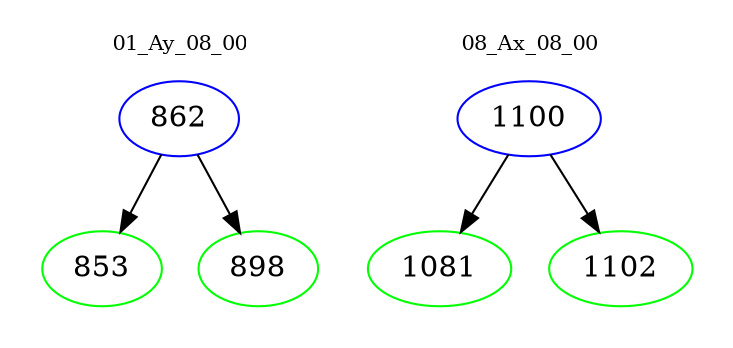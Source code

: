 digraph{
subgraph cluster_0 {
color = white
label = "01_Ay_08_00";
fontsize=10;
T0_862 [label="862", color="blue"]
T0_862 -> T0_853 [color="black"]
T0_853 [label="853", color="green"]
T0_862 -> T0_898 [color="black"]
T0_898 [label="898", color="green"]
}
subgraph cluster_1 {
color = white
label = "08_Ax_08_00";
fontsize=10;
T1_1100 [label="1100", color="blue"]
T1_1100 -> T1_1081 [color="black"]
T1_1081 [label="1081", color="green"]
T1_1100 -> T1_1102 [color="black"]
T1_1102 [label="1102", color="green"]
}
}
